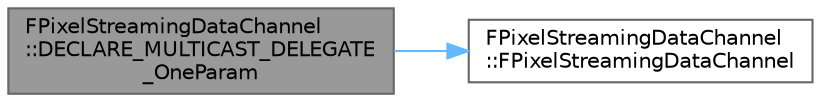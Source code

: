 digraph "FPixelStreamingDataChannel::DECLARE_MULTICAST_DELEGATE_OneParam"
{
 // INTERACTIVE_SVG=YES
 // LATEX_PDF_SIZE
  bgcolor="transparent";
  edge [fontname=Helvetica,fontsize=10,labelfontname=Helvetica,labelfontsize=10];
  node [fontname=Helvetica,fontsize=10,shape=box,height=0.2,width=0.4];
  rankdir="LR";
  Node1 [id="Node000001",label="FPixelStreamingDataChannel\l::DECLARE_MULTICAST_DELEGATE\l_OneParam",height=0.2,width=0.4,color="gray40", fillcolor="grey60", style="filled", fontcolor="black",tooltip="Broadcast when the data channel state changes to open."];
  Node1 -> Node2 [id="edge1_Node000001_Node000002",color="steelblue1",style="solid",tooltip=" "];
  Node2 [id="Node000002",label="FPixelStreamingDataChannel\l::FPixelStreamingDataChannel",height=0.2,width=0.4,color="grey40", fillcolor="white", style="filled",URL="$d1/d0d/classFPixelStreamingDataChannel.html#ab83d4e13c3102006e1758ca209370e6c",tooltip=" "];
}
